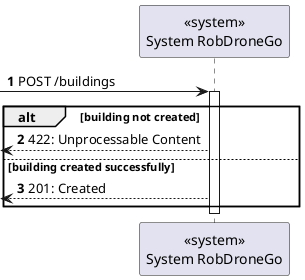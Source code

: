 @startuml
autonumber

participant "<<system>>\nSystem RobDroneGo" as sys

[-> sys: POST /buildings

activate sys
    alt building not created
        [<-- sys : 422: Unprocessable Content
    else building created successfully
        [<-- sys : 201: Created
    end
deactivate sys

@enduml
